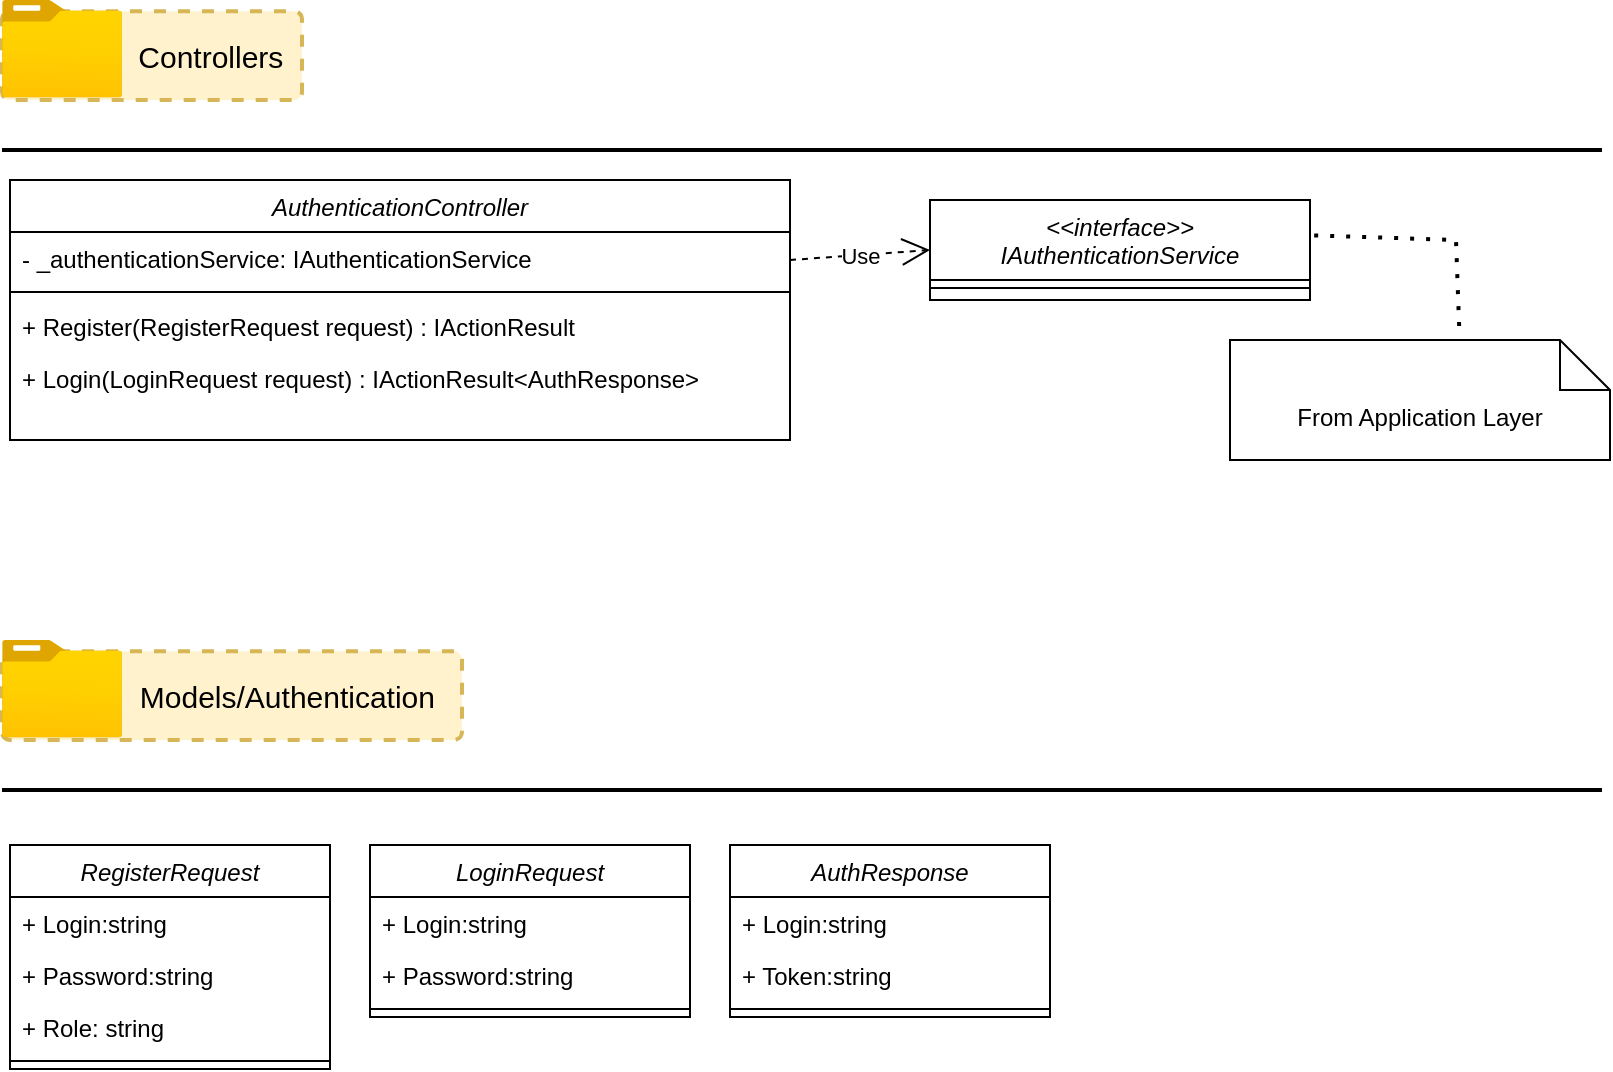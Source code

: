 <mxfile version="21.0.8" type="google"><diagram id="C5RBs43oDa-KdzZeNtuy" name="Page-1"><mxGraphModel grid="1" page="1" gridSize="10" guides="1" tooltips="1" connect="1" arrows="1" fold="1" pageScale="1" pageWidth="827" pageHeight="1169" math="0" shadow="0"><root><mxCell id="WIyWlLk6GJQsqaUBKTNV-0"/><mxCell id="WIyWlLk6GJQsqaUBKTNV-1" parent="WIyWlLk6GJQsqaUBKTNV-0"/><mxCell id="TswHLn0YCMMBzGyjQYTF-2" value="&lt;div style=&quot;&quot;&gt;&lt;span style=&quot;font-size: 15px; background-color: initial;&quot;&gt;Controllers&amp;nbsp;&amp;nbsp;&lt;/span&gt;&lt;/div&gt;" style="rounded=1;arcSize=9;align=right;spacingLeft=5;strokeColor=#d6b656;html=1;strokeWidth=2;fontSize=12;dashed=1;fillColor=#fff2cc;" vertex="1" parent="WIyWlLk6GJQsqaUBKTNV-1"><mxGeometry x="10" y="55.65" width="150" height="44.35" as="geometry"/></mxCell><mxCell id="TswHLn0YCMMBzGyjQYTF-0" value="" style="image;aspect=fixed;html=1;points=[];align=center;fontSize=12;image=img/lib/azure2/general/Folder_Blank.svg;" vertex="1" parent="WIyWlLk6GJQsqaUBKTNV-1"><mxGeometry x="10" y="50" width="60" height="48.69" as="geometry"/></mxCell><mxCell id="TswHLn0YCMMBzGyjQYTF-3" value="" style="line;strokeWidth=2;html=1;" vertex="1" parent="WIyWlLk6GJQsqaUBKTNV-1"><mxGeometry x="10" y="120" width="800" height="10" as="geometry"/></mxCell><mxCell id="TswHLn0YCMMBzGyjQYTF-4" value="AuthenticationController" style="swimlane;fontStyle=2;align=center;verticalAlign=top;childLayout=stackLayout;horizontal=1;startSize=26;horizontalStack=0;resizeParent=1;resizeLast=0;collapsible=1;marginBottom=0;rounded=0;shadow=0;strokeWidth=1;" vertex="1" parent="WIyWlLk6GJQsqaUBKTNV-1"><mxGeometry x="14" y="140" width="390" height="130" as="geometry"><mxRectangle x="230" y="140" width="160" height="26" as="alternateBounds"/></mxGeometry></mxCell><mxCell id="TswHLn0YCMMBzGyjQYTF-5" value="- _authenticationService: IAuthenticationService" style="text;align=left;verticalAlign=top;spacingLeft=4;spacingRight=4;overflow=hidden;rotatable=0;points=[[0,0.5],[1,0.5]];portConstraint=eastwest;" vertex="1" parent="TswHLn0YCMMBzGyjQYTF-4"><mxGeometry y="26" width="390" height="26" as="geometry"/></mxCell><mxCell id="TswHLn0YCMMBzGyjQYTF-6" value="" style="line;html=1;strokeWidth=1;align=left;verticalAlign=middle;spacingTop=-1;spacingLeft=3;spacingRight=3;rotatable=0;labelPosition=right;points=[];portConstraint=eastwest;" vertex="1" parent="TswHLn0YCMMBzGyjQYTF-4"><mxGeometry y="52" width="390" height="8" as="geometry"/></mxCell><mxCell id="TswHLn0YCMMBzGyjQYTF-7" value="+ Register(RegisterRequest request) : IActionResult" style="text;align=left;verticalAlign=top;spacingLeft=4;spacingRight=4;overflow=hidden;rotatable=0;points=[[0,0.5],[1,0.5]];portConstraint=eastwest;" vertex="1" parent="TswHLn0YCMMBzGyjQYTF-4"><mxGeometry y="60" width="390" height="26" as="geometry"/></mxCell><mxCell id="TswHLn0YCMMBzGyjQYTF-8" value="+ Login(LoginRequest request) : IActionResult&lt;AuthResponse&gt;" style="text;align=left;verticalAlign=top;spacingLeft=4;spacingRight=4;overflow=hidden;rotatable=0;points=[[0,0.5],[1,0.5]];portConstraint=eastwest;" vertex="1" parent="TswHLn0YCMMBzGyjQYTF-4"><mxGeometry y="86" width="390" height="26" as="geometry"/></mxCell><mxCell id="TswHLn0YCMMBzGyjQYTF-9" value="&lt;&lt;interface&gt;&gt;&#10;IAuthenticationService" style="swimlane;fontStyle=2;align=center;verticalAlign=top;childLayout=stackLayout;horizontal=1;startSize=40;horizontalStack=0;resizeParent=1;resizeLast=0;collapsible=1;marginBottom=0;rounded=0;shadow=0;strokeWidth=1;" vertex="1" parent="WIyWlLk6GJQsqaUBKTNV-1"><mxGeometry x="474" y="150" width="190" height="50" as="geometry"><mxRectangle x="230" y="140" width="160" height="26" as="alternateBounds"/></mxGeometry></mxCell><mxCell id="TswHLn0YCMMBzGyjQYTF-10" value="" style="line;html=1;strokeWidth=1;align=left;verticalAlign=middle;spacingTop=-1;spacingLeft=3;spacingRight=3;rotatable=0;labelPosition=right;points=[];portConstraint=eastwest;" vertex="1" parent="TswHLn0YCMMBzGyjQYTF-9"><mxGeometry y="40" width="190" height="8" as="geometry"/></mxCell><mxCell id="TswHLn0YCMMBzGyjQYTF-11" value="From Application Layer" style="shape=note2;boundedLbl=1;whiteSpace=wrap;html=1;size=25;verticalAlign=top;align=center;" vertex="1" parent="WIyWlLk6GJQsqaUBKTNV-1"><mxGeometry x="624" y="220" width="190" height="60" as="geometry"/></mxCell><mxCell id="TswHLn0YCMMBzGyjQYTF-12" value="" style="endArrow=none;dashed=1;html=1;dashPattern=1 3;strokeWidth=2;rounded=0;entryX=0.604;entryY=-0.033;entryDx=0;entryDy=0;entryPerimeter=0;exitX=1.011;exitY=0.354;exitDx=0;exitDy=0;exitPerimeter=0;" edge="1" parent="WIyWlLk6GJQsqaUBKTNV-1" source="TswHLn0YCMMBzGyjQYTF-9" target="TswHLn0YCMMBzGyjQYTF-11"><mxGeometry width="50" height="50" relative="1" as="geometry"><mxPoint x="684" y="170" as="sourcePoint"/><mxPoint x="737" y="210" as="targetPoint"/><Array as="points"><mxPoint x="737" y="170"/></Array></mxGeometry></mxCell><mxCell id="TswHLn0YCMMBzGyjQYTF-13" value="Use" style="endArrow=open;endSize=12;dashed=1;html=1;rounded=0;entryX=0;entryY=0.5;entryDx=0;entryDy=0;" edge="1" parent="WIyWlLk6GJQsqaUBKTNV-1" target="TswHLn0YCMMBzGyjQYTF-9"><mxGeometry width="160" relative="1" as="geometry"><mxPoint x="404" y="180" as="sourcePoint"/><mxPoint x="564" y="180" as="targetPoint"/></mxGeometry></mxCell><mxCell id="TswHLn0YCMMBzGyjQYTF-14" value="&lt;font style=&quot;font-size: 15px;&quot;&gt;Models/Authentication&amp;nbsp; &amp;nbsp;&lt;/font&gt;" style="rounded=1;arcSize=9;align=right;spacingLeft=5;strokeColor=#d6b656;html=1;strokeWidth=2;fontSize=12;dashed=1;fillColor=#fff2cc;" vertex="1" parent="WIyWlLk6GJQsqaUBKTNV-1"><mxGeometry x="10" y="375.65" width="230" height="44.35" as="geometry"/></mxCell><mxCell id="TswHLn0YCMMBzGyjQYTF-15" value="" style="image;aspect=fixed;html=1;points=[];align=center;fontSize=12;image=img/lib/azure2/general/Folder_Blank.svg;" vertex="1" parent="WIyWlLk6GJQsqaUBKTNV-1"><mxGeometry x="10" y="370" width="60" height="48.69" as="geometry"/></mxCell><mxCell id="TswHLn0YCMMBzGyjQYTF-16" value="" style="line;strokeWidth=2;html=1;" vertex="1" parent="WIyWlLk6GJQsqaUBKTNV-1"><mxGeometry x="10" y="440" width="800" height="10" as="geometry"/></mxCell><mxCell id="TswHLn0YCMMBzGyjQYTF-17" value="RegisterRequest" style="swimlane;fontStyle=2;align=center;verticalAlign=top;childLayout=stackLayout;horizontal=1;startSize=26;horizontalStack=0;resizeParent=1;resizeLast=0;collapsible=1;marginBottom=0;rounded=0;shadow=0;strokeWidth=1;" vertex="1" parent="WIyWlLk6GJQsqaUBKTNV-1"><mxGeometry x="14" y="472.5" width="160" height="112" as="geometry"><mxRectangle x="230" y="140" width="160" height="26" as="alternateBounds"/></mxGeometry></mxCell><mxCell id="TswHLn0YCMMBzGyjQYTF-18" value="+ Login:string" style="text;align=left;verticalAlign=top;spacingLeft=4;spacingRight=4;overflow=hidden;rotatable=0;points=[[0,0.5],[1,0.5]];portConstraint=eastwest;" vertex="1" parent="TswHLn0YCMMBzGyjQYTF-17"><mxGeometry y="26" width="160" height="26" as="geometry"/></mxCell><mxCell id="TswHLn0YCMMBzGyjQYTF-19" value="+ Password:string" style="text;align=left;verticalAlign=top;spacingLeft=4;spacingRight=4;overflow=hidden;rotatable=0;points=[[0,0.5],[1,0.5]];portConstraint=eastwest;rounded=0;shadow=0;html=0;" vertex="1" parent="TswHLn0YCMMBzGyjQYTF-17"><mxGeometry y="52" width="160" height="26" as="geometry"/></mxCell><mxCell id="TswHLn0YCMMBzGyjQYTF-20" value="+ Role: string" style="text;align=left;verticalAlign=top;spacingLeft=4;spacingRight=4;overflow=hidden;rotatable=0;points=[[0,0.5],[1,0.5]];portConstraint=eastwest;rounded=0;shadow=0;html=0;" vertex="1" parent="TswHLn0YCMMBzGyjQYTF-17"><mxGeometry y="78" width="160" height="26" as="geometry"/></mxCell><mxCell id="TswHLn0YCMMBzGyjQYTF-21" value="" style="line;html=1;strokeWidth=1;align=left;verticalAlign=middle;spacingTop=-1;spacingLeft=3;spacingRight=3;rotatable=0;labelPosition=right;points=[];portConstraint=eastwest;" vertex="1" parent="TswHLn0YCMMBzGyjQYTF-17"><mxGeometry y="104" width="160" height="8" as="geometry"/></mxCell><mxCell id="TswHLn0YCMMBzGyjQYTF-22" value="LoginRequest" style="swimlane;fontStyle=2;align=center;verticalAlign=top;childLayout=stackLayout;horizontal=1;startSize=26;horizontalStack=0;resizeParent=1;resizeLast=0;collapsible=1;marginBottom=0;rounded=0;shadow=0;strokeWidth=1;" vertex="1" parent="WIyWlLk6GJQsqaUBKTNV-1"><mxGeometry x="194" y="472.5" width="160" height="86" as="geometry"><mxRectangle x="230" y="140" width="160" height="26" as="alternateBounds"/></mxGeometry></mxCell><mxCell id="TswHLn0YCMMBzGyjQYTF-23" value="+ Login:string" style="text;align=left;verticalAlign=top;spacingLeft=4;spacingRight=4;overflow=hidden;rotatable=0;points=[[0,0.5],[1,0.5]];portConstraint=eastwest;" vertex="1" parent="TswHLn0YCMMBzGyjQYTF-22"><mxGeometry y="26" width="160" height="26" as="geometry"/></mxCell><mxCell id="TswHLn0YCMMBzGyjQYTF-24" value="+ Password:string" style="text;align=left;verticalAlign=top;spacingLeft=4;spacingRight=4;overflow=hidden;rotatable=0;points=[[0,0.5],[1,0.5]];portConstraint=eastwest;rounded=0;shadow=0;html=0;" vertex="1" parent="TswHLn0YCMMBzGyjQYTF-22"><mxGeometry y="52" width="160" height="26" as="geometry"/></mxCell><mxCell id="TswHLn0YCMMBzGyjQYTF-25" value="" style="line;html=1;strokeWidth=1;align=left;verticalAlign=middle;spacingTop=-1;spacingLeft=3;spacingRight=3;rotatable=0;labelPosition=right;points=[];portConstraint=eastwest;" vertex="1" parent="TswHLn0YCMMBzGyjQYTF-22"><mxGeometry y="78" width="160" height="8" as="geometry"/></mxCell><mxCell id="TswHLn0YCMMBzGyjQYTF-26" value="AuthResponse" style="swimlane;fontStyle=2;align=center;verticalAlign=top;childLayout=stackLayout;horizontal=1;startSize=26;horizontalStack=0;resizeParent=1;resizeLast=0;collapsible=1;marginBottom=0;rounded=0;shadow=0;strokeWidth=1;" vertex="1" parent="WIyWlLk6GJQsqaUBKTNV-1"><mxGeometry x="374" y="472.5" width="160" height="86" as="geometry"><mxRectangle x="230" y="140" width="160" height="26" as="alternateBounds"/></mxGeometry></mxCell><mxCell id="TswHLn0YCMMBzGyjQYTF-27" value="+ Login:string" style="text;align=left;verticalAlign=top;spacingLeft=4;spacingRight=4;overflow=hidden;rotatable=0;points=[[0,0.5],[1,0.5]];portConstraint=eastwest;" vertex="1" parent="TswHLn0YCMMBzGyjQYTF-26"><mxGeometry y="26" width="160" height="26" as="geometry"/></mxCell><mxCell id="TswHLn0YCMMBzGyjQYTF-28" value="+ Token:string" style="text;align=left;verticalAlign=top;spacingLeft=4;spacingRight=4;overflow=hidden;rotatable=0;points=[[0,0.5],[1,0.5]];portConstraint=eastwest;rounded=0;shadow=0;html=0;" vertex="1" parent="TswHLn0YCMMBzGyjQYTF-26"><mxGeometry y="52" width="160" height="26" as="geometry"/></mxCell><mxCell id="TswHLn0YCMMBzGyjQYTF-29" value="" style="line;html=1;strokeWidth=1;align=left;verticalAlign=middle;spacingTop=-1;spacingLeft=3;spacingRight=3;rotatable=0;labelPosition=right;points=[];portConstraint=eastwest;" vertex="1" parent="TswHLn0YCMMBzGyjQYTF-26"><mxGeometry y="78" width="160" height="8" as="geometry"/></mxCell></root></mxGraphModel></diagram></mxfile>